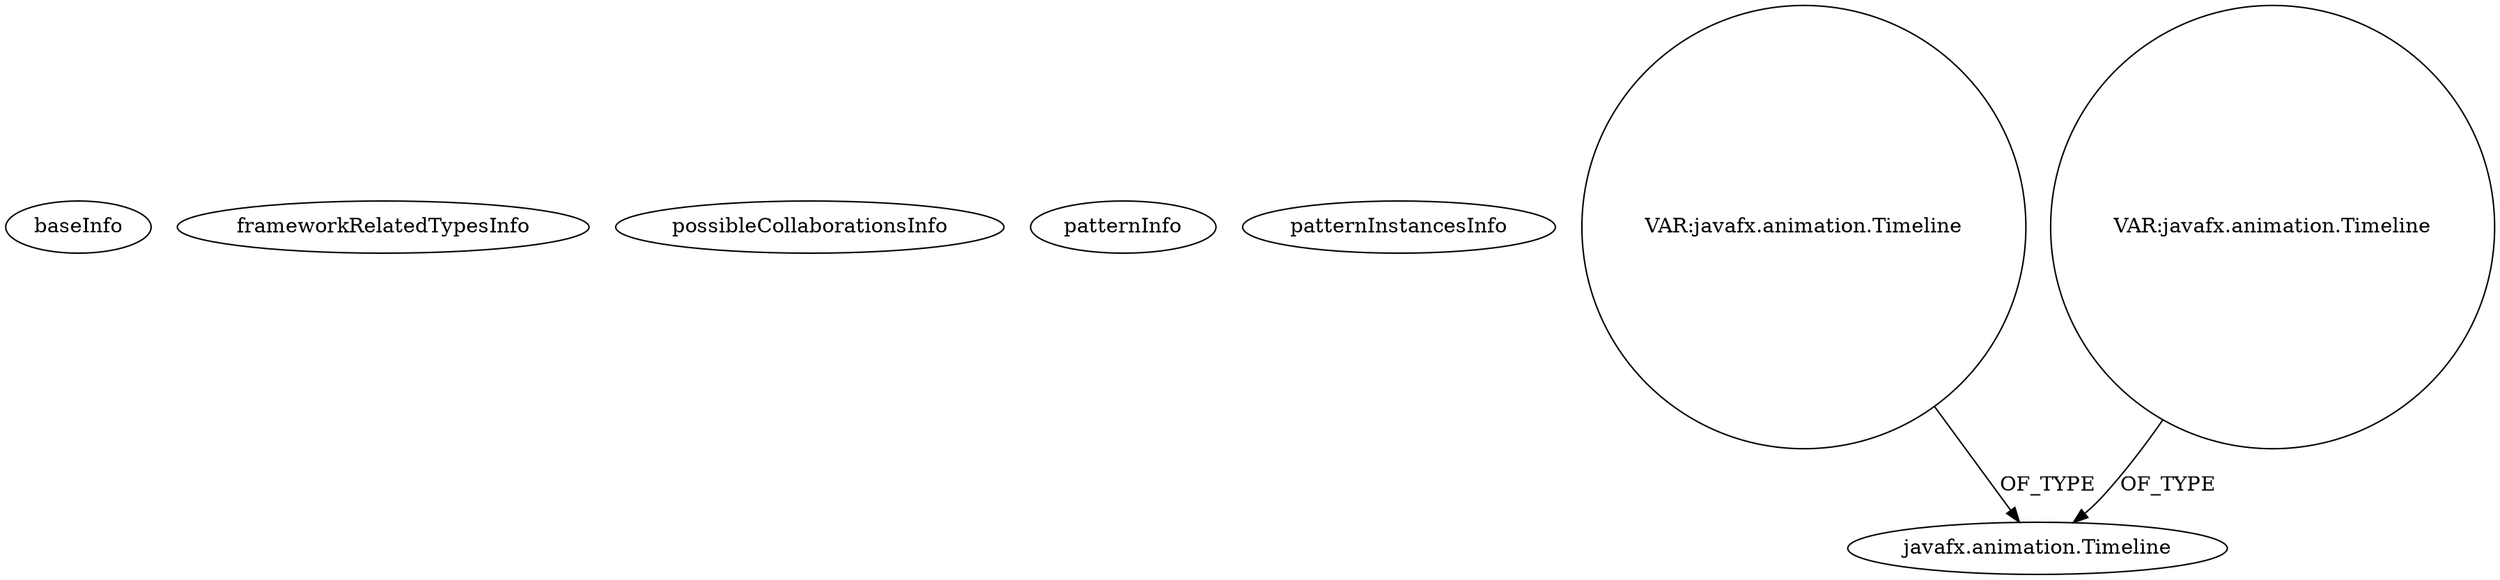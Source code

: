 digraph {
baseInfo[graphId=1033,category="pattern",isAnonymous=false,possibleRelation=false]
frameworkRelatedTypesInfo[]
possibleCollaborationsInfo[]
patternInfo[frequency=5.0,patternRootClient=null]
patternInstancesInfo[0="MrLoNee-RadialFx~/MrLoNee-RadialFx/RadialFx-master/src/com/mrlonee/radialfx/moviemenu/RadialMovieMenu.java~RadialMovieMenu~969",1="aferrandoa-valenciasprints~/aferrandoa-valenciasprints/valenciasprints-master/src/goldSprints/Reloj.java~Reloj~1714",2="iloop-kiosk-KIOSK-Project~/iloop-kiosk-KIOSK-Project/KIOSK-Project-master/src/oit/iloop/kiosk/kiosk_main/MainClock.java~MainClock~3142",3="JASCValentine-BrickBreaker~/JASCValentine-BrickBreaker/BrickBreaker-master/src/brickbreaker/Level.java~Level~554",4="Enriqe-Breaking-Bad-Brick-Breaker~/Enriqe-Breaking-Bad-Brick-Breaker/Breaking-Bad-Brick-Breaker-master/src/bbbrickbreaker/Level.java~Level~439"]
39[label="javafx.animation.Timeline",vertexType="FRAMEWORK_CLASS_TYPE",isFrameworkType=false]
154[label="VAR:javafx.animation.Timeline",vertexType="VARIABLE_EXPRESION",isFrameworkType=false,shape=circle]
99[label="VAR:javafx.animation.Timeline",vertexType="VARIABLE_EXPRESION",isFrameworkType=false,shape=circle]
99->39[label="OF_TYPE"]
154->39[label="OF_TYPE"]
}
